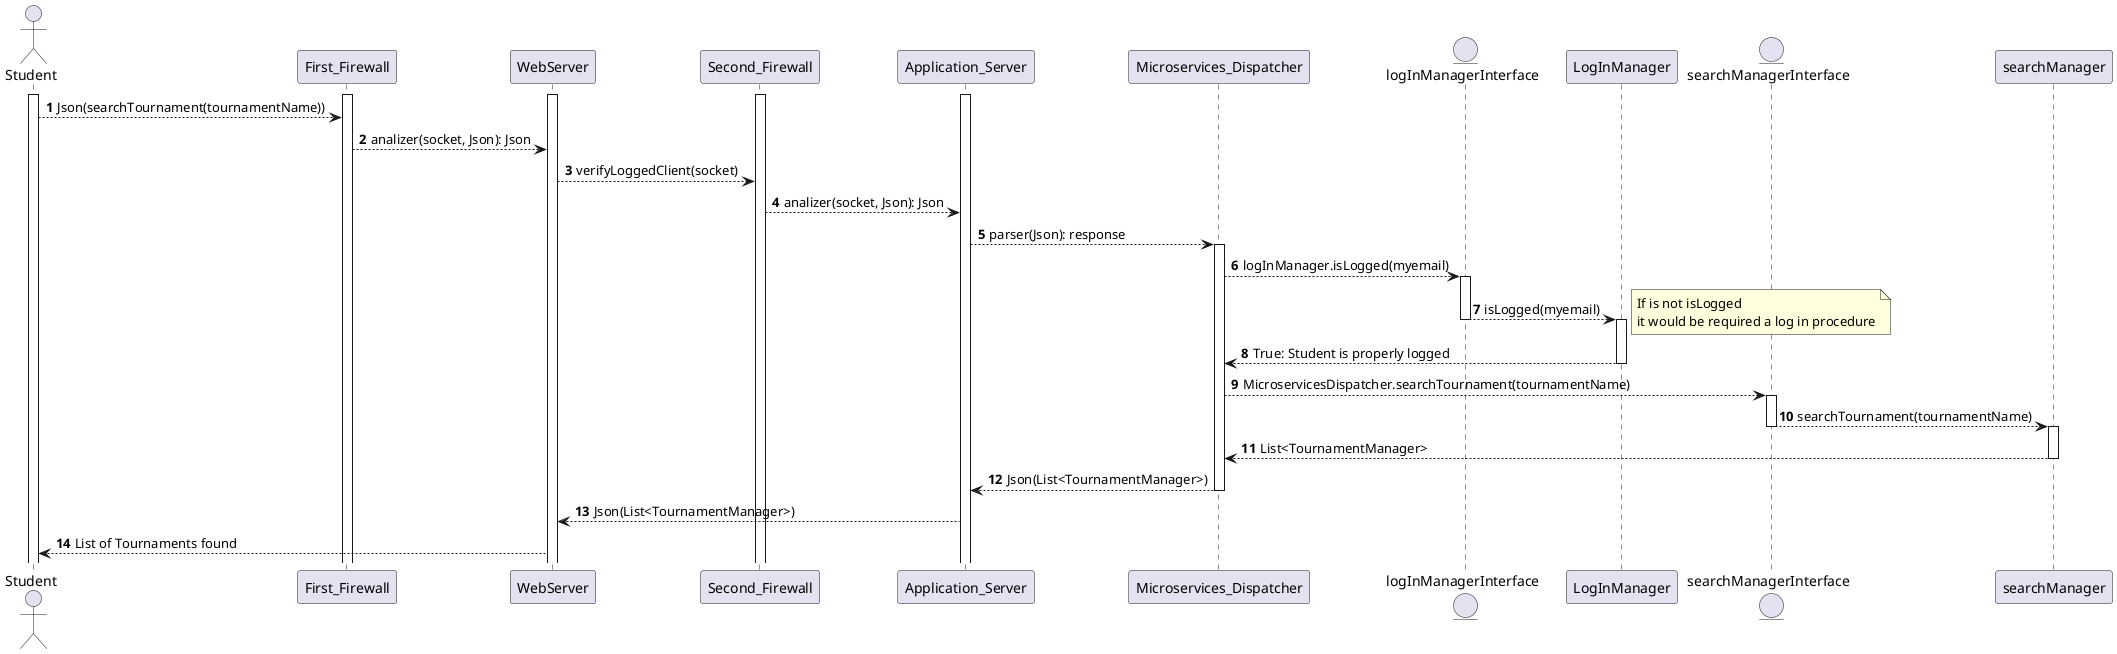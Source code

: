 @startuml

autonumber
actor Student as U
participant First_Firewall as FF
participant WebServer as WS
participant Second_Firewall as SF
participant Application_Server as AS
participant Microservices_Dispatcher as MD
entity logInManagerInterface as LMI
participant LogInManager as LM
entity searchManagerInterface as SMI
participant searchManager as SM

activate U
activate FF
activate WS
activate SF
activate AS
U --> FF: Json(searchTournament(tournamentName))
FF-->WS: analizer(socket, Json): Json
WS-->SF: verifyLoggedClient(socket)
SF-->AS: analizer(socket, Json): Json
AS-->MD: parser(Json): response
activate MD
MD-->LMI: logInManager.isLogged(myemail)
activate LMI
LMI-->LM: isLogged(myemail)
note right
    If is not isLogged
    it would be required a log in procedure
end note
deactivate LMI
activate LM
LM-->MD: True: Student is properly logged
deactivate LM
MD-->SMI: MicroservicesDispatcher.searchTournament(tournamentName)
activate SMI
SMI-->SM: searchTournament(tournamentName)
deactivate SMI
activate SM
SM-->MD: List<TournamentManager>
deactivate SM
MD-->AS: Json(List<TournamentManager>)
deactivate MD
AS-->WS: Json(List<TournamentManager>)
WS-->U: List of Tournaments found
@enduml